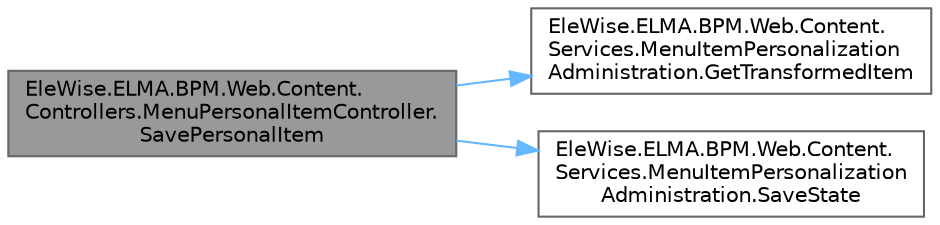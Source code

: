digraph "EleWise.ELMA.BPM.Web.Content.Controllers.MenuPersonalItemController.SavePersonalItem"
{
 // LATEX_PDF_SIZE
  bgcolor="transparent";
  edge [fontname=Helvetica,fontsize=10,labelfontname=Helvetica,labelfontsize=10];
  node [fontname=Helvetica,fontsize=10,shape=box,height=0.2,width=0.4];
  rankdir="LR";
  Node1 [id="Node000001",label="EleWise.ELMA.BPM.Web.Content.\lControllers.MenuPersonalItemController.\lSavePersonalItem",height=0.2,width=0.4,color="gray40", fillcolor="grey60", style="filled", fontcolor="black",tooltip="Сохранить элемент меню"];
  Node1 -> Node2 [id="edge1_Node000001_Node000002",color="steelblue1",style="solid",tooltip=" "];
  Node2 [id="Node000002",label="EleWise.ELMA.BPM.Web.Content.\lServices.MenuItemPersonalization\lAdministration.GetTransformedItem",height=0.2,width=0.4,color="grey40", fillcolor="white", style="filled",URL="$class_ele_wise_1_1_e_l_m_a_1_1_b_p_m_1_1_web_1_1_content_1_1_services_1_1_menu_item_personalization_administration.html#a7ee5628a9ae64d161c18e6aec7dd6b5d",tooltip="Получить трансформированный элемент менюТрансформированный элемент меню"];
  Node1 -> Node3 [id="edge2_Node000001_Node000003",color="steelblue1",style="solid",tooltip=" "];
  Node3 [id="Node000003",label="EleWise.ELMA.BPM.Web.Content.\lServices.MenuItemPersonalization\lAdministration.SaveState",height=0.2,width=0.4,color="grey40", fillcolor="white", style="filled",URL="$class_ele_wise_1_1_e_l_m_a_1_1_b_p_m_1_1_web_1_1_content_1_1_services_1_1_menu_item_personalization_administration.html#a380d8bae3a5d1c5ce9d7516e90448a92",tooltip="Сохранить состояние"];
}
